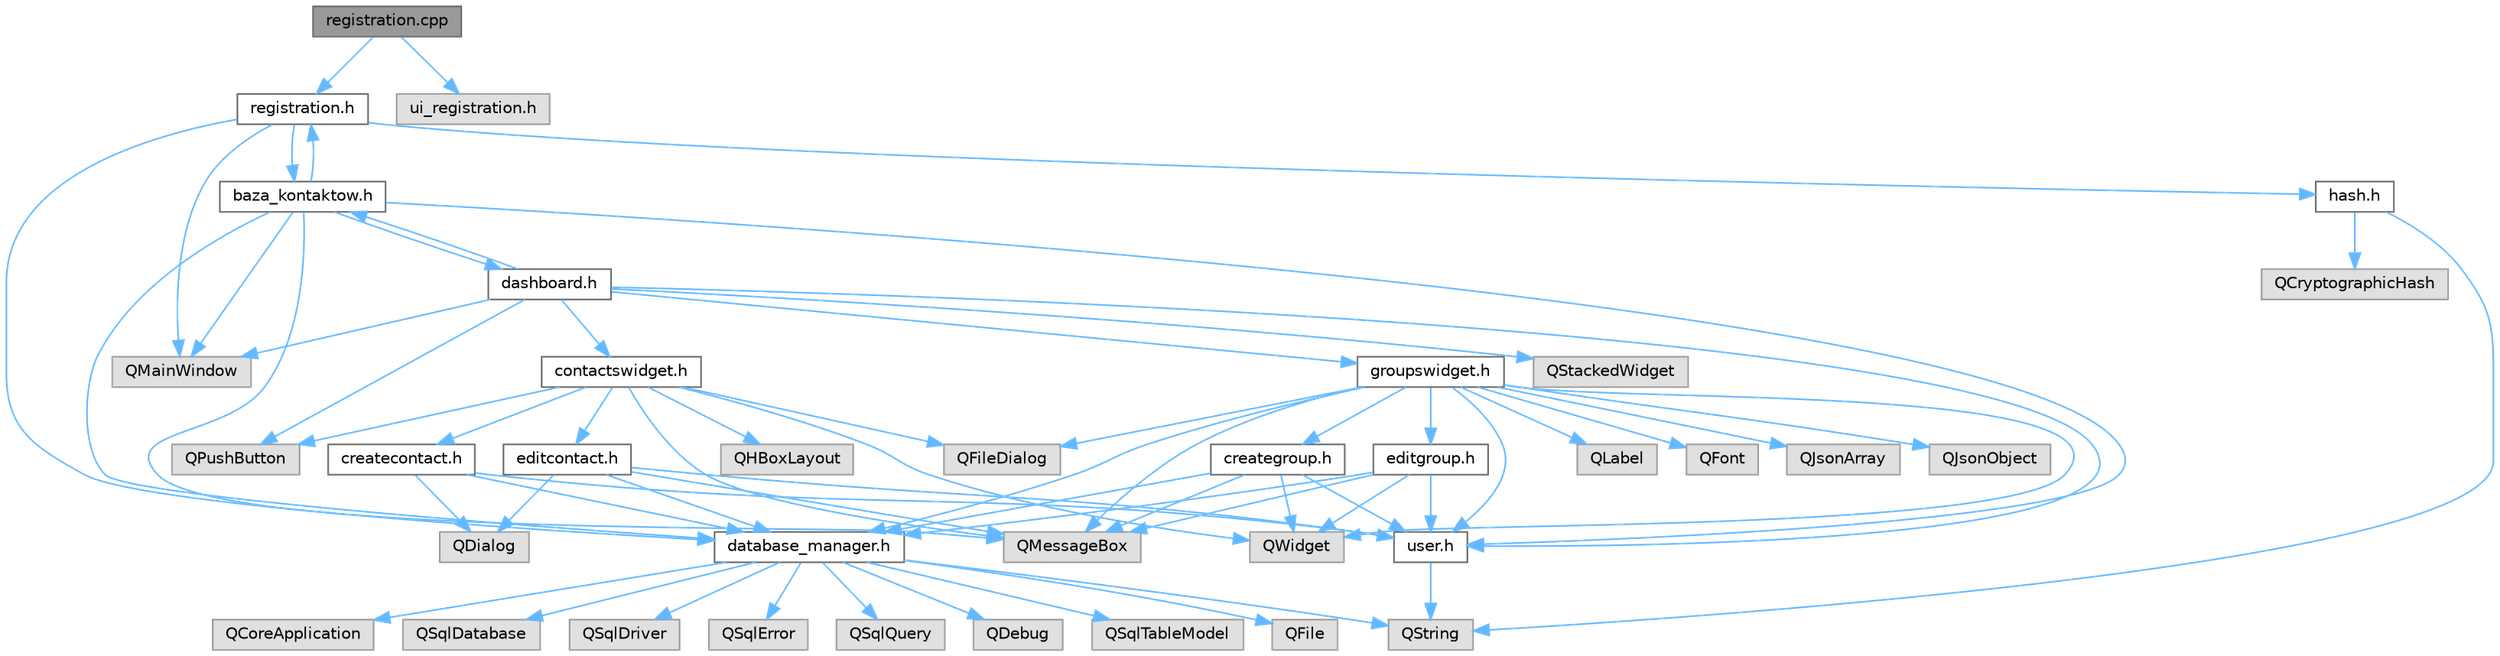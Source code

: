 digraph "registration.cpp"
{
 // LATEX_PDF_SIZE
  bgcolor="transparent";
  edge [fontname=Helvetica,fontsize=10,labelfontname=Helvetica,labelfontsize=10];
  node [fontname=Helvetica,fontsize=10,shape=box,height=0.2,width=0.4];
  Node1 [id="Node000001",label="registration.cpp",height=0.2,width=0.4,color="gray40", fillcolor="grey60", style="filled", fontcolor="black",tooltip=" "];
  Node1 -> Node2 [id="edge65_Node000001_Node000002",color="steelblue1",style="solid",tooltip=" "];
  Node2 [id="Node000002",label="registration.h",height=0.2,width=0.4,color="grey40", fillcolor="white", style="filled",URL="$registration_8h.html",tooltip=" "];
  Node2 -> Node3 [id="edge66_Node000002_Node000003",color="steelblue1",style="solid",tooltip=" "];
  Node3 [id="Node000003",label="QMainWindow",height=0.2,width=0.4,color="grey60", fillcolor="#E0E0E0", style="filled",tooltip=" "];
  Node2 -> Node4 [id="edge67_Node000002_Node000004",color="steelblue1",style="solid",tooltip=" "];
  Node4 [id="Node000004",label="baza_kontaktow.h",height=0.2,width=0.4,color="grey40", fillcolor="white", style="filled",URL="$baza__kontaktow_8h.html",tooltip="Definicja klasy Baza_Kontaktow, głównego okna aplikacji, które pojawia się po uruchomieniu programu."];
  Node4 -> Node3 [id="edge68_Node000004_Node000003",color="steelblue1",style="solid",tooltip=" "];
  Node4 -> Node5 [id="edge69_Node000004_Node000005",color="steelblue1",style="solid",tooltip=" "];
  Node5 [id="Node000005",label="QMessageBox",height=0.2,width=0.4,color="grey60", fillcolor="#E0E0E0", style="filled",tooltip=" "];
  Node4 -> Node2 [id="edge70_Node000004_Node000002",color="steelblue1",style="solid",tooltip=" "];
  Node4 -> Node6 [id="edge71_Node000004_Node000006",color="steelblue1",style="solid",tooltip=" "];
  Node6 [id="Node000006",label="dashboard.h",height=0.2,width=0.4,color="grey40", fillcolor="white", style="filled",URL="$dashboard_8h.html",tooltip=" "];
  Node6 -> Node3 [id="edge72_Node000006_Node000003",color="steelblue1",style="solid",tooltip=" "];
  Node6 -> Node7 [id="edge73_Node000006_Node000007",color="steelblue1",style="solid",tooltip=" "];
  Node7 [id="Node000007",label="QStackedWidget",height=0.2,width=0.4,color="grey60", fillcolor="#E0E0E0", style="filled",tooltip=" "];
  Node6 -> Node8 [id="edge74_Node000006_Node000008",color="steelblue1",style="solid",tooltip=" "];
  Node8 [id="Node000008",label="QPushButton",height=0.2,width=0.4,color="grey60", fillcolor="#E0E0E0", style="filled",tooltip=" "];
  Node6 -> Node9 [id="edge75_Node000006_Node000009",color="steelblue1",style="solid",tooltip=" "];
  Node9 [id="Node000009",label="contactswidget.h",height=0.2,width=0.4,color="grey40", fillcolor="white", style="filled",URL="$contactswidget_8h.html",tooltip=" "];
  Node9 -> Node10 [id="edge76_Node000009_Node000010",color="steelblue1",style="solid",tooltip=" "];
  Node10 [id="Node000010",label="QWidget",height=0.2,width=0.4,color="grey60", fillcolor="#E0E0E0", style="filled",tooltip=" "];
  Node9 -> Node5 [id="edge77_Node000009_Node000005",color="steelblue1",style="solid",tooltip=" "];
  Node9 -> Node8 [id="edge78_Node000009_Node000008",color="steelblue1",style="solid",tooltip=" "];
  Node9 -> Node11 [id="edge79_Node000009_Node000011",color="steelblue1",style="solid",tooltip=" "];
  Node11 [id="Node000011",label="QHBoxLayout",height=0.2,width=0.4,color="grey60", fillcolor="#E0E0E0", style="filled",tooltip=" "];
  Node9 -> Node12 [id="edge80_Node000009_Node000012",color="steelblue1",style="solid",tooltip=" "];
  Node12 [id="Node000012",label="QFileDialog",height=0.2,width=0.4,color="grey60", fillcolor="#E0E0E0", style="filled",tooltip=" "];
  Node9 -> Node13 [id="edge81_Node000009_Node000013",color="steelblue1",style="solid",tooltip=" "];
  Node13 [id="Node000013",label="createcontact.h",height=0.2,width=0.4,color="grey40", fillcolor="white", style="filled",URL="$createcontact_8h.html",tooltip=" "];
  Node13 -> Node14 [id="edge82_Node000013_Node000014",color="steelblue1",style="solid",tooltip=" "];
  Node14 [id="Node000014",label="QDialog",height=0.2,width=0.4,color="grey60", fillcolor="#E0E0E0", style="filled",tooltip=" "];
  Node13 -> Node15 [id="edge83_Node000013_Node000015",color="steelblue1",style="solid",tooltip=" "];
  Node15 [id="Node000015",label="database_manager.h",height=0.2,width=0.4,color="grey40", fillcolor="white", style="filled",URL="$database__manager_8h.html",tooltip=" "];
  Node15 -> Node16 [id="edge84_Node000015_Node000016",color="steelblue1",style="solid",tooltip=" "];
  Node16 [id="Node000016",label="QString",height=0.2,width=0.4,color="grey60", fillcolor="#E0E0E0", style="filled",tooltip=" "];
  Node15 -> Node17 [id="edge85_Node000015_Node000017",color="steelblue1",style="solid",tooltip=" "];
  Node17 [id="Node000017",label="QCoreApplication",height=0.2,width=0.4,color="grey60", fillcolor="#E0E0E0", style="filled",tooltip=" "];
  Node15 -> Node18 [id="edge86_Node000015_Node000018",color="steelblue1",style="solid",tooltip=" "];
  Node18 [id="Node000018",label="QSqlDatabase",height=0.2,width=0.4,color="grey60", fillcolor="#E0E0E0", style="filled",tooltip=" "];
  Node15 -> Node19 [id="edge87_Node000015_Node000019",color="steelblue1",style="solid",tooltip=" "];
  Node19 [id="Node000019",label="QSqlDriver",height=0.2,width=0.4,color="grey60", fillcolor="#E0E0E0", style="filled",tooltip=" "];
  Node15 -> Node20 [id="edge88_Node000015_Node000020",color="steelblue1",style="solid",tooltip=" "];
  Node20 [id="Node000020",label="QSqlError",height=0.2,width=0.4,color="grey60", fillcolor="#E0E0E0", style="filled",tooltip=" "];
  Node15 -> Node21 [id="edge89_Node000015_Node000021",color="steelblue1",style="solid",tooltip=" "];
  Node21 [id="Node000021",label="QSqlQuery",height=0.2,width=0.4,color="grey60", fillcolor="#E0E0E0", style="filled",tooltip=" "];
  Node15 -> Node22 [id="edge90_Node000015_Node000022",color="steelblue1",style="solid",tooltip=" "];
  Node22 [id="Node000022",label="QDebug",height=0.2,width=0.4,color="grey60", fillcolor="#E0E0E0", style="filled",tooltip=" "];
  Node15 -> Node23 [id="edge91_Node000015_Node000023",color="steelblue1",style="solid",tooltip=" "];
  Node23 [id="Node000023",label="QSqlTableModel",height=0.2,width=0.4,color="grey60", fillcolor="#E0E0E0", style="filled",tooltip=" "];
  Node15 -> Node24 [id="edge92_Node000015_Node000024",color="steelblue1",style="solid",tooltip=" "];
  Node24 [id="Node000024",label="QFile",height=0.2,width=0.4,color="grey60", fillcolor="#E0E0E0", style="filled",tooltip=" "];
  Node13 -> Node25 [id="edge93_Node000013_Node000025",color="steelblue1",style="solid",tooltip=" "];
  Node25 [id="Node000025",label="user.h",height=0.2,width=0.4,color="grey40", fillcolor="white", style="filled",URL="$user_8h.html",tooltip=" "];
  Node25 -> Node16 [id="edge94_Node000025_Node000016",color="steelblue1",style="solid",tooltip=" "];
  Node9 -> Node26 [id="edge95_Node000009_Node000026",color="steelblue1",style="solid",tooltip=" "];
  Node26 [id="Node000026",label="editcontact.h",height=0.2,width=0.4,color="grey40", fillcolor="white", style="filled",URL="$editcontact_8h.html",tooltip=" "];
  Node26 -> Node14 [id="edge96_Node000026_Node000014",color="steelblue1",style="solid",tooltip=" "];
  Node26 -> Node5 [id="edge97_Node000026_Node000005",color="steelblue1",style="solid",tooltip=" "];
  Node26 -> Node25 [id="edge98_Node000026_Node000025",color="steelblue1",style="solid",tooltip=" "];
  Node26 -> Node15 [id="edge99_Node000026_Node000015",color="steelblue1",style="solid",tooltip=" "];
  Node6 -> Node27 [id="edge100_Node000006_Node000027",color="steelblue1",style="solid",tooltip=" "];
  Node27 [id="Node000027",label="groupswidget.h",height=0.2,width=0.4,color="grey40", fillcolor="white", style="filled",URL="$groupswidget_8h.html",tooltip=" "];
  Node27 -> Node10 [id="edge101_Node000027_Node000010",color="steelblue1",style="solid",tooltip=" "];
  Node27 -> Node28 [id="edge102_Node000027_Node000028",color="steelblue1",style="solid",tooltip=" "];
  Node28 [id="Node000028",label="QLabel",height=0.2,width=0.4,color="grey60", fillcolor="#E0E0E0", style="filled",tooltip=" "];
  Node27 -> Node29 [id="edge103_Node000027_Node000029",color="steelblue1",style="solid",tooltip=" "];
  Node29 [id="Node000029",label="QFont",height=0.2,width=0.4,color="grey60", fillcolor="#E0E0E0", style="filled",tooltip=" "];
  Node27 -> Node5 [id="edge104_Node000027_Node000005",color="steelblue1",style="solid",tooltip=" "];
  Node27 -> Node12 [id="edge105_Node000027_Node000012",color="steelblue1",style="solid",tooltip=" "];
  Node27 -> Node30 [id="edge106_Node000027_Node000030",color="steelblue1",style="solid",tooltip=" "];
  Node30 [id="Node000030",label="QJsonArray",height=0.2,width=0.4,color="grey60", fillcolor="#E0E0E0", style="filled",tooltip=" "];
  Node27 -> Node31 [id="edge107_Node000027_Node000031",color="steelblue1",style="solid",tooltip=" "];
  Node31 [id="Node000031",label="QJsonObject",height=0.2,width=0.4,color="grey60", fillcolor="#E0E0E0", style="filled",tooltip=" "];
  Node27 -> Node32 [id="edge108_Node000027_Node000032",color="steelblue1",style="solid",tooltip=" "];
  Node32 [id="Node000032",label="creategroup.h",height=0.2,width=0.4,color="grey40", fillcolor="white", style="filled",URL="$creategroup_8h.html",tooltip=" "];
  Node32 -> Node10 [id="edge109_Node000032_Node000010",color="steelblue1",style="solid",tooltip=" "];
  Node32 -> Node5 [id="edge110_Node000032_Node000005",color="steelblue1",style="solid",tooltip=" "];
  Node32 -> Node15 [id="edge111_Node000032_Node000015",color="steelblue1",style="solid",tooltip=" "];
  Node32 -> Node25 [id="edge112_Node000032_Node000025",color="steelblue1",style="solid",tooltip=" "];
  Node27 -> Node33 [id="edge113_Node000027_Node000033",color="steelblue1",style="solid",tooltip=" "];
  Node33 [id="Node000033",label="editgroup.h",height=0.2,width=0.4,color="grey40", fillcolor="white", style="filled",URL="$editgroup_8h.html",tooltip=" "];
  Node33 -> Node10 [id="edge114_Node000033_Node000010",color="steelblue1",style="solid",tooltip=" "];
  Node33 -> Node5 [id="edge115_Node000033_Node000005",color="steelblue1",style="solid",tooltip=" "];
  Node33 -> Node15 [id="edge116_Node000033_Node000015",color="steelblue1",style="solid",tooltip=" "];
  Node33 -> Node25 [id="edge117_Node000033_Node000025",color="steelblue1",style="solid",tooltip=" "];
  Node27 -> Node15 [id="edge118_Node000027_Node000015",color="steelblue1",style="solid",tooltip=" "];
  Node27 -> Node25 [id="edge119_Node000027_Node000025",color="steelblue1",style="solid",tooltip=" "];
  Node6 -> Node4 [id="edge120_Node000006_Node000004",color="steelblue1",style="solid",tooltip=" "];
  Node6 -> Node25 [id="edge121_Node000006_Node000025",color="steelblue1",style="solid",tooltip=" "];
  Node4 -> Node25 [id="edge122_Node000004_Node000025",color="steelblue1",style="solid",tooltip=" "];
  Node4 -> Node15 [id="edge123_Node000004_Node000015",color="steelblue1",style="solid",tooltip=" "];
  Node2 -> Node15 [id="edge124_Node000002_Node000015",color="steelblue1",style="solid",tooltip=" "];
  Node2 -> Node34 [id="edge125_Node000002_Node000034",color="steelblue1",style="solid",tooltip=" "];
  Node34 [id="Node000034",label="hash.h",height=0.2,width=0.4,color="grey40", fillcolor="white", style="filled",URL="$hash_8h.html",tooltip=" "];
  Node34 -> Node16 [id="edge126_Node000034_Node000016",color="steelblue1",style="solid",tooltip=" "];
  Node34 -> Node35 [id="edge127_Node000034_Node000035",color="steelblue1",style="solid",tooltip=" "];
  Node35 [id="Node000035",label="QCryptographicHash",height=0.2,width=0.4,color="grey60", fillcolor="#E0E0E0", style="filled",tooltip=" "];
  Node1 -> Node36 [id="edge128_Node000001_Node000036",color="steelblue1",style="solid",tooltip=" "];
  Node36 [id="Node000036",label="ui_registration.h",height=0.2,width=0.4,color="grey60", fillcolor="#E0E0E0", style="filled",tooltip=" "];
}
